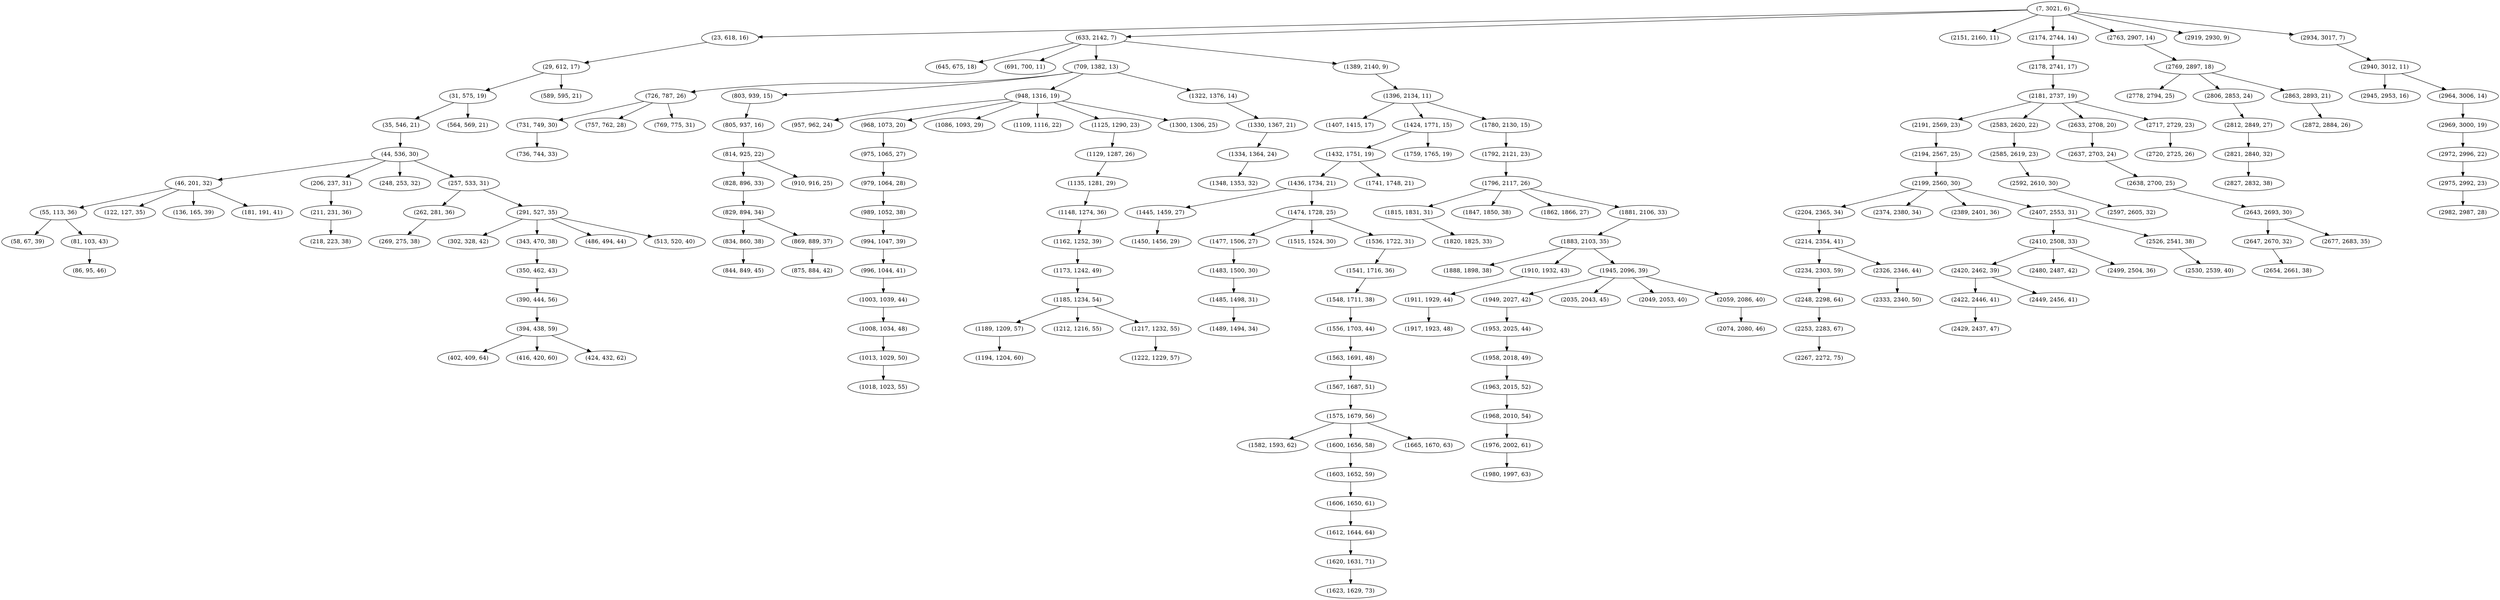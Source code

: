 digraph tree {
    "(7, 3021, 6)";
    "(23, 618, 16)";
    "(29, 612, 17)";
    "(31, 575, 19)";
    "(35, 546, 21)";
    "(44, 536, 30)";
    "(46, 201, 32)";
    "(55, 113, 36)";
    "(58, 67, 39)";
    "(81, 103, 43)";
    "(86, 95, 46)";
    "(122, 127, 35)";
    "(136, 165, 39)";
    "(181, 191, 41)";
    "(206, 237, 31)";
    "(211, 231, 36)";
    "(218, 223, 38)";
    "(248, 253, 32)";
    "(257, 533, 31)";
    "(262, 281, 36)";
    "(269, 275, 38)";
    "(291, 527, 35)";
    "(302, 328, 42)";
    "(343, 470, 38)";
    "(350, 462, 43)";
    "(390, 444, 56)";
    "(394, 438, 59)";
    "(402, 409, 64)";
    "(416, 420, 60)";
    "(424, 432, 62)";
    "(486, 494, 44)";
    "(513, 520, 40)";
    "(564, 569, 21)";
    "(589, 595, 21)";
    "(633, 2142, 7)";
    "(645, 675, 18)";
    "(691, 700, 11)";
    "(709, 1382, 13)";
    "(726, 787, 26)";
    "(731, 749, 30)";
    "(736, 744, 33)";
    "(757, 762, 28)";
    "(769, 775, 31)";
    "(803, 939, 15)";
    "(805, 937, 16)";
    "(814, 925, 22)";
    "(828, 896, 33)";
    "(829, 894, 34)";
    "(834, 860, 38)";
    "(844, 849, 45)";
    "(869, 889, 37)";
    "(875, 884, 42)";
    "(910, 916, 25)";
    "(948, 1316, 19)";
    "(957, 962, 24)";
    "(968, 1073, 20)";
    "(975, 1065, 27)";
    "(979, 1064, 28)";
    "(989, 1052, 38)";
    "(994, 1047, 39)";
    "(996, 1044, 41)";
    "(1003, 1039, 44)";
    "(1008, 1034, 48)";
    "(1013, 1029, 50)";
    "(1018, 1023, 55)";
    "(1086, 1093, 29)";
    "(1109, 1116, 22)";
    "(1125, 1290, 23)";
    "(1129, 1287, 26)";
    "(1135, 1281, 29)";
    "(1148, 1274, 36)";
    "(1162, 1252, 39)";
    "(1173, 1242, 49)";
    "(1185, 1234, 54)";
    "(1189, 1209, 57)";
    "(1194, 1204, 60)";
    "(1212, 1216, 55)";
    "(1217, 1232, 55)";
    "(1222, 1229, 57)";
    "(1300, 1306, 25)";
    "(1322, 1376, 14)";
    "(1330, 1367, 21)";
    "(1334, 1364, 24)";
    "(1348, 1353, 32)";
    "(1389, 2140, 9)";
    "(1396, 2134, 11)";
    "(1407, 1415, 17)";
    "(1424, 1771, 15)";
    "(1432, 1751, 19)";
    "(1436, 1734, 21)";
    "(1445, 1459, 27)";
    "(1450, 1456, 29)";
    "(1474, 1728, 25)";
    "(1477, 1506, 27)";
    "(1483, 1500, 30)";
    "(1485, 1498, 31)";
    "(1489, 1494, 34)";
    "(1515, 1524, 30)";
    "(1536, 1722, 31)";
    "(1541, 1716, 36)";
    "(1548, 1711, 38)";
    "(1556, 1703, 44)";
    "(1563, 1691, 48)";
    "(1567, 1687, 51)";
    "(1575, 1679, 56)";
    "(1582, 1593, 62)";
    "(1600, 1656, 58)";
    "(1603, 1652, 59)";
    "(1606, 1650, 61)";
    "(1612, 1644, 64)";
    "(1620, 1631, 71)";
    "(1623, 1629, 73)";
    "(1665, 1670, 63)";
    "(1741, 1748, 21)";
    "(1759, 1765, 19)";
    "(1780, 2130, 15)";
    "(1792, 2121, 23)";
    "(1796, 2117, 26)";
    "(1815, 1831, 31)";
    "(1820, 1825, 33)";
    "(1847, 1850, 38)";
    "(1862, 1866, 27)";
    "(1881, 2106, 33)";
    "(1883, 2103, 35)";
    "(1888, 1898, 38)";
    "(1910, 1932, 43)";
    "(1911, 1929, 44)";
    "(1917, 1923, 48)";
    "(1945, 2096, 39)";
    "(1949, 2027, 42)";
    "(1953, 2025, 44)";
    "(1958, 2018, 49)";
    "(1963, 2015, 52)";
    "(1968, 2010, 54)";
    "(1976, 2002, 61)";
    "(1980, 1997, 63)";
    "(2035, 2043, 45)";
    "(2049, 2053, 40)";
    "(2059, 2086, 40)";
    "(2074, 2080, 46)";
    "(2151, 2160, 11)";
    "(2174, 2744, 14)";
    "(2178, 2741, 17)";
    "(2181, 2737, 19)";
    "(2191, 2569, 23)";
    "(2194, 2567, 25)";
    "(2199, 2560, 30)";
    "(2204, 2365, 34)";
    "(2214, 2354, 41)";
    "(2234, 2303, 59)";
    "(2248, 2298, 64)";
    "(2253, 2283, 67)";
    "(2267, 2272, 75)";
    "(2326, 2346, 44)";
    "(2333, 2340, 50)";
    "(2374, 2380, 34)";
    "(2389, 2401, 36)";
    "(2407, 2553, 31)";
    "(2410, 2508, 33)";
    "(2420, 2462, 39)";
    "(2422, 2446, 41)";
    "(2429, 2437, 47)";
    "(2449, 2456, 41)";
    "(2480, 2487, 42)";
    "(2499, 2504, 36)";
    "(2526, 2541, 38)";
    "(2530, 2539, 40)";
    "(2583, 2620, 22)";
    "(2585, 2619, 23)";
    "(2592, 2610, 30)";
    "(2597, 2605, 32)";
    "(2633, 2708, 20)";
    "(2637, 2703, 24)";
    "(2638, 2700, 25)";
    "(2643, 2693, 30)";
    "(2647, 2670, 32)";
    "(2654, 2661, 38)";
    "(2677, 2683, 35)";
    "(2717, 2729, 23)";
    "(2720, 2725, 26)";
    "(2763, 2907, 14)";
    "(2769, 2897, 18)";
    "(2778, 2794, 25)";
    "(2806, 2853, 24)";
    "(2812, 2849, 27)";
    "(2821, 2840, 32)";
    "(2827, 2832, 38)";
    "(2863, 2893, 21)";
    "(2872, 2884, 26)";
    "(2919, 2930, 9)";
    "(2934, 3017, 7)";
    "(2940, 3012, 11)";
    "(2945, 2953, 16)";
    "(2964, 3006, 14)";
    "(2969, 3000, 19)";
    "(2972, 2996, 22)";
    "(2975, 2992, 23)";
    "(2982, 2987, 28)";
    "(7, 3021, 6)" -> "(23, 618, 16)";
    "(7, 3021, 6)" -> "(633, 2142, 7)";
    "(7, 3021, 6)" -> "(2151, 2160, 11)";
    "(7, 3021, 6)" -> "(2174, 2744, 14)";
    "(7, 3021, 6)" -> "(2763, 2907, 14)";
    "(7, 3021, 6)" -> "(2919, 2930, 9)";
    "(7, 3021, 6)" -> "(2934, 3017, 7)";
    "(23, 618, 16)" -> "(29, 612, 17)";
    "(29, 612, 17)" -> "(31, 575, 19)";
    "(29, 612, 17)" -> "(589, 595, 21)";
    "(31, 575, 19)" -> "(35, 546, 21)";
    "(31, 575, 19)" -> "(564, 569, 21)";
    "(35, 546, 21)" -> "(44, 536, 30)";
    "(44, 536, 30)" -> "(46, 201, 32)";
    "(44, 536, 30)" -> "(206, 237, 31)";
    "(44, 536, 30)" -> "(248, 253, 32)";
    "(44, 536, 30)" -> "(257, 533, 31)";
    "(46, 201, 32)" -> "(55, 113, 36)";
    "(46, 201, 32)" -> "(122, 127, 35)";
    "(46, 201, 32)" -> "(136, 165, 39)";
    "(46, 201, 32)" -> "(181, 191, 41)";
    "(55, 113, 36)" -> "(58, 67, 39)";
    "(55, 113, 36)" -> "(81, 103, 43)";
    "(81, 103, 43)" -> "(86, 95, 46)";
    "(206, 237, 31)" -> "(211, 231, 36)";
    "(211, 231, 36)" -> "(218, 223, 38)";
    "(257, 533, 31)" -> "(262, 281, 36)";
    "(257, 533, 31)" -> "(291, 527, 35)";
    "(262, 281, 36)" -> "(269, 275, 38)";
    "(291, 527, 35)" -> "(302, 328, 42)";
    "(291, 527, 35)" -> "(343, 470, 38)";
    "(291, 527, 35)" -> "(486, 494, 44)";
    "(291, 527, 35)" -> "(513, 520, 40)";
    "(343, 470, 38)" -> "(350, 462, 43)";
    "(350, 462, 43)" -> "(390, 444, 56)";
    "(390, 444, 56)" -> "(394, 438, 59)";
    "(394, 438, 59)" -> "(402, 409, 64)";
    "(394, 438, 59)" -> "(416, 420, 60)";
    "(394, 438, 59)" -> "(424, 432, 62)";
    "(633, 2142, 7)" -> "(645, 675, 18)";
    "(633, 2142, 7)" -> "(691, 700, 11)";
    "(633, 2142, 7)" -> "(709, 1382, 13)";
    "(633, 2142, 7)" -> "(1389, 2140, 9)";
    "(709, 1382, 13)" -> "(726, 787, 26)";
    "(709, 1382, 13)" -> "(803, 939, 15)";
    "(709, 1382, 13)" -> "(948, 1316, 19)";
    "(709, 1382, 13)" -> "(1322, 1376, 14)";
    "(726, 787, 26)" -> "(731, 749, 30)";
    "(726, 787, 26)" -> "(757, 762, 28)";
    "(726, 787, 26)" -> "(769, 775, 31)";
    "(731, 749, 30)" -> "(736, 744, 33)";
    "(803, 939, 15)" -> "(805, 937, 16)";
    "(805, 937, 16)" -> "(814, 925, 22)";
    "(814, 925, 22)" -> "(828, 896, 33)";
    "(814, 925, 22)" -> "(910, 916, 25)";
    "(828, 896, 33)" -> "(829, 894, 34)";
    "(829, 894, 34)" -> "(834, 860, 38)";
    "(829, 894, 34)" -> "(869, 889, 37)";
    "(834, 860, 38)" -> "(844, 849, 45)";
    "(869, 889, 37)" -> "(875, 884, 42)";
    "(948, 1316, 19)" -> "(957, 962, 24)";
    "(948, 1316, 19)" -> "(968, 1073, 20)";
    "(948, 1316, 19)" -> "(1086, 1093, 29)";
    "(948, 1316, 19)" -> "(1109, 1116, 22)";
    "(948, 1316, 19)" -> "(1125, 1290, 23)";
    "(948, 1316, 19)" -> "(1300, 1306, 25)";
    "(968, 1073, 20)" -> "(975, 1065, 27)";
    "(975, 1065, 27)" -> "(979, 1064, 28)";
    "(979, 1064, 28)" -> "(989, 1052, 38)";
    "(989, 1052, 38)" -> "(994, 1047, 39)";
    "(994, 1047, 39)" -> "(996, 1044, 41)";
    "(996, 1044, 41)" -> "(1003, 1039, 44)";
    "(1003, 1039, 44)" -> "(1008, 1034, 48)";
    "(1008, 1034, 48)" -> "(1013, 1029, 50)";
    "(1013, 1029, 50)" -> "(1018, 1023, 55)";
    "(1125, 1290, 23)" -> "(1129, 1287, 26)";
    "(1129, 1287, 26)" -> "(1135, 1281, 29)";
    "(1135, 1281, 29)" -> "(1148, 1274, 36)";
    "(1148, 1274, 36)" -> "(1162, 1252, 39)";
    "(1162, 1252, 39)" -> "(1173, 1242, 49)";
    "(1173, 1242, 49)" -> "(1185, 1234, 54)";
    "(1185, 1234, 54)" -> "(1189, 1209, 57)";
    "(1185, 1234, 54)" -> "(1212, 1216, 55)";
    "(1185, 1234, 54)" -> "(1217, 1232, 55)";
    "(1189, 1209, 57)" -> "(1194, 1204, 60)";
    "(1217, 1232, 55)" -> "(1222, 1229, 57)";
    "(1322, 1376, 14)" -> "(1330, 1367, 21)";
    "(1330, 1367, 21)" -> "(1334, 1364, 24)";
    "(1334, 1364, 24)" -> "(1348, 1353, 32)";
    "(1389, 2140, 9)" -> "(1396, 2134, 11)";
    "(1396, 2134, 11)" -> "(1407, 1415, 17)";
    "(1396, 2134, 11)" -> "(1424, 1771, 15)";
    "(1396, 2134, 11)" -> "(1780, 2130, 15)";
    "(1424, 1771, 15)" -> "(1432, 1751, 19)";
    "(1424, 1771, 15)" -> "(1759, 1765, 19)";
    "(1432, 1751, 19)" -> "(1436, 1734, 21)";
    "(1432, 1751, 19)" -> "(1741, 1748, 21)";
    "(1436, 1734, 21)" -> "(1445, 1459, 27)";
    "(1436, 1734, 21)" -> "(1474, 1728, 25)";
    "(1445, 1459, 27)" -> "(1450, 1456, 29)";
    "(1474, 1728, 25)" -> "(1477, 1506, 27)";
    "(1474, 1728, 25)" -> "(1515, 1524, 30)";
    "(1474, 1728, 25)" -> "(1536, 1722, 31)";
    "(1477, 1506, 27)" -> "(1483, 1500, 30)";
    "(1483, 1500, 30)" -> "(1485, 1498, 31)";
    "(1485, 1498, 31)" -> "(1489, 1494, 34)";
    "(1536, 1722, 31)" -> "(1541, 1716, 36)";
    "(1541, 1716, 36)" -> "(1548, 1711, 38)";
    "(1548, 1711, 38)" -> "(1556, 1703, 44)";
    "(1556, 1703, 44)" -> "(1563, 1691, 48)";
    "(1563, 1691, 48)" -> "(1567, 1687, 51)";
    "(1567, 1687, 51)" -> "(1575, 1679, 56)";
    "(1575, 1679, 56)" -> "(1582, 1593, 62)";
    "(1575, 1679, 56)" -> "(1600, 1656, 58)";
    "(1575, 1679, 56)" -> "(1665, 1670, 63)";
    "(1600, 1656, 58)" -> "(1603, 1652, 59)";
    "(1603, 1652, 59)" -> "(1606, 1650, 61)";
    "(1606, 1650, 61)" -> "(1612, 1644, 64)";
    "(1612, 1644, 64)" -> "(1620, 1631, 71)";
    "(1620, 1631, 71)" -> "(1623, 1629, 73)";
    "(1780, 2130, 15)" -> "(1792, 2121, 23)";
    "(1792, 2121, 23)" -> "(1796, 2117, 26)";
    "(1796, 2117, 26)" -> "(1815, 1831, 31)";
    "(1796, 2117, 26)" -> "(1847, 1850, 38)";
    "(1796, 2117, 26)" -> "(1862, 1866, 27)";
    "(1796, 2117, 26)" -> "(1881, 2106, 33)";
    "(1815, 1831, 31)" -> "(1820, 1825, 33)";
    "(1881, 2106, 33)" -> "(1883, 2103, 35)";
    "(1883, 2103, 35)" -> "(1888, 1898, 38)";
    "(1883, 2103, 35)" -> "(1910, 1932, 43)";
    "(1883, 2103, 35)" -> "(1945, 2096, 39)";
    "(1910, 1932, 43)" -> "(1911, 1929, 44)";
    "(1911, 1929, 44)" -> "(1917, 1923, 48)";
    "(1945, 2096, 39)" -> "(1949, 2027, 42)";
    "(1945, 2096, 39)" -> "(2035, 2043, 45)";
    "(1945, 2096, 39)" -> "(2049, 2053, 40)";
    "(1945, 2096, 39)" -> "(2059, 2086, 40)";
    "(1949, 2027, 42)" -> "(1953, 2025, 44)";
    "(1953, 2025, 44)" -> "(1958, 2018, 49)";
    "(1958, 2018, 49)" -> "(1963, 2015, 52)";
    "(1963, 2015, 52)" -> "(1968, 2010, 54)";
    "(1968, 2010, 54)" -> "(1976, 2002, 61)";
    "(1976, 2002, 61)" -> "(1980, 1997, 63)";
    "(2059, 2086, 40)" -> "(2074, 2080, 46)";
    "(2174, 2744, 14)" -> "(2178, 2741, 17)";
    "(2178, 2741, 17)" -> "(2181, 2737, 19)";
    "(2181, 2737, 19)" -> "(2191, 2569, 23)";
    "(2181, 2737, 19)" -> "(2583, 2620, 22)";
    "(2181, 2737, 19)" -> "(2633, 2708, 20)";
    "(2181, 2737, 19)" -> "(2717, 2729, 23)";
    "(2191, 2569, 23)" -> "(2194, 2567, 25)";
    "(2194, 2567, 25)" -> "(2199, 2560, 30)";
    "(2199, 2560, 30)" -> "(2204, 2365, 34)";
    "(2199, 2560, 30)" -> "(2374, 2380, 34)";
    "(2199, 2560, 30)" -> "(2389, 2401, 36)";
    "(2199, 2560, 30)" -> "(2407, 2553, 31)";
    "(2204, 2365, 34)" -> "(2214, 2354, 41)";
    "(2214, 2354, 41)" -> "(2234, 2303, 59)";
    "(2214, 2354, 41)" -> "(2326, 2346, 44)";
    "(2234, 2303, 59)" -> "(2248, 2298, 64)";
    "(2248, 2298, 64)" -> "(2253, 2283, 67)";
    "(2253, 2283, 67)" -> "(2267, 2272, 75)";
    "(2326, 2346, 44)" -> "(2333, 2340, 50)";
    "(2407, 2553, 31)" -> "(2410, 2508, 33)";
    "(2407, 2553, 31)" -> "(2526, 2541, 38)";
    "(2410, 2508, 33)" -> "(2420, 2462, 39)";
    "(2410, 2508, 33)" -> "(2480, 2487, 42)";
    "(2410, 2508, 33)" -> "(2499, 2504, 36)";
    "(2420, 2462, 39)" -> "(2422, 2446, 41)";
    "(2420, 2462, 39)" -> "(2449, 2456, 41)";
    "(2422, 2446, 41)" -> "(2429, 2437, 47)";
    "(2526, 2541, 38)" -> "(2530, 2539, 40)";
    "(2583, 2620, 22)" -> "(2585, 2619, 23)";
    "(2585, 2619, 23)" -> "(2592, 2610, 30)";
    "(2592, 2610, 30)" -> "(2597, 2605, 32)";
    "(2633, 2708, 20)" -> "(2637, 2703, 24)";
    "(2637, 2703, 24)" -> "(2638, 2700, 25)";
    "(2638, 2700, 25)" -> "(2643, 2693, 30)";
    "(2643, 2693, 30)" -> "(2647, 2670, 32)";
    "(2643, 2693, 30)" -> "(2677, 2683, 35)";
    "(2647, 2670, 32)" -> "(2654, 2661, 38)";
    "(2717, 2729, 23)" -> "(2720, 2725, 26)";
    "(2763, 2907, 14)" -> "(2769, 2897, 18)";
    "(2769, 2897, 18)" -> "(2778, 2794, 25)";
    "(2769, 2897, 18)" -> "(2806, 2853, 24)";
    "(2769, 2897, 18)" -> "(2863, 2893, 21)";
    "(2806, 2853, 24)" -> "(2812, 2849, 27)";
    "(2812, 2849, 27)" -> "(2821, 2840, 32)";
    "(2821, 2840, 32)" -> "(2827, 2832, 38)";
    "(2863, 2893, 21)" -> "(2872, 2884, 26)";
    "(2934, 3017, 7)" -> "(2940, 3012, 11)";
    "(2940, 3012, 11)" -> "(2945, 2953, 16)";
    "(2940, 3012, 11)" -> "(2964, 3006, 14)";
    "(2964, 3006, 14)" -> "(2969, 3000, 19)";
    "(2969, 3000, 19)" -> "(2972, 2996, 22)";
    "(2972, 2996, 22)" -> "(2975, 2992, 23)";
    "(2975, 2992, 23)" -> "(2982, 2987, 28)";
}
